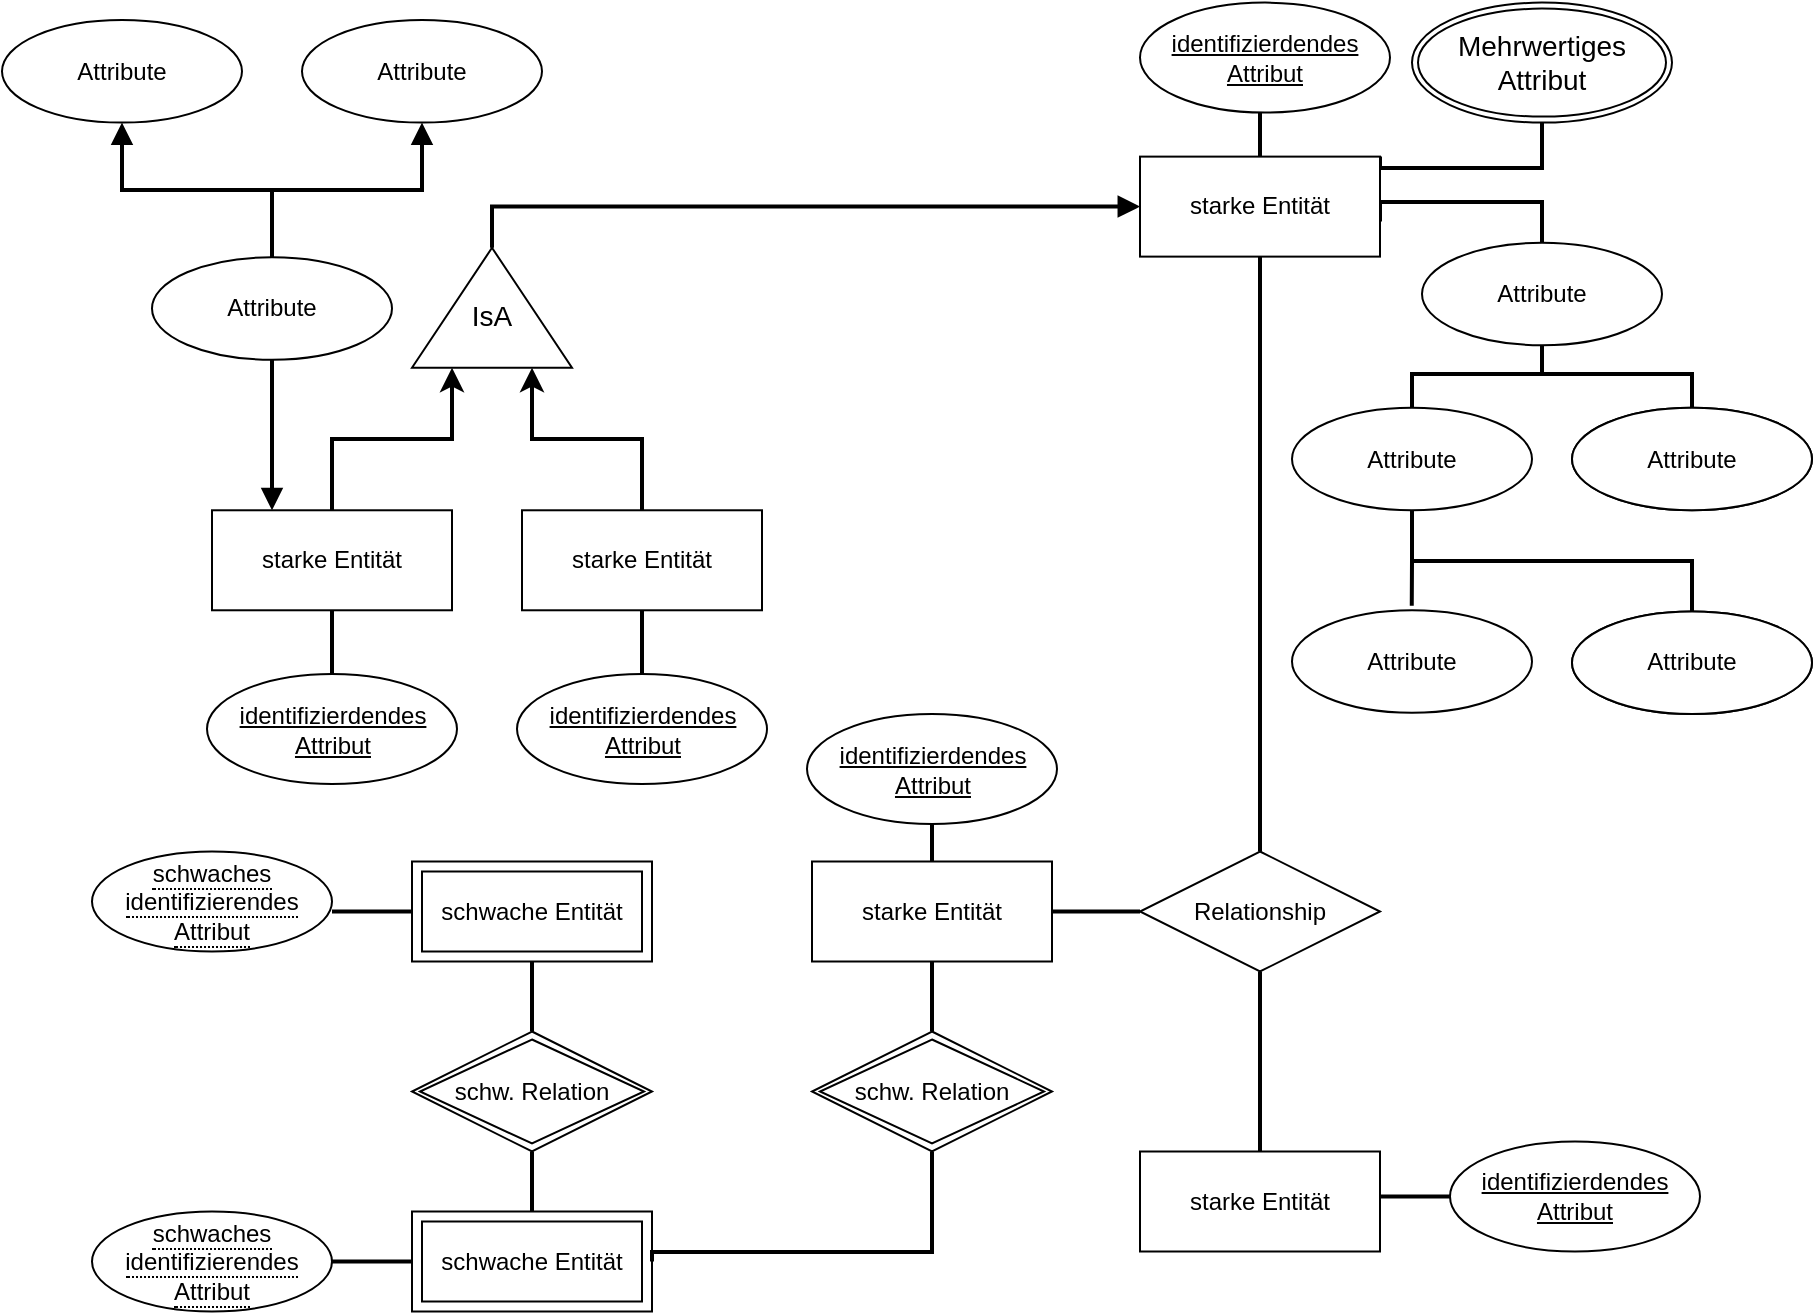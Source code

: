 <mxfile version="16.5.1" type="device"><diagram id="_nRVKE4mqUunkQMIJYMv" name="Seite-1"><mxGraphModel dx="2756" dy="-304" grid="1" gridSize="10" guides="1" tooltips="1" connect="1" arrows="1" fold="1" page="1" pageScale="1" pageWidth="827" pageHeight="1169" math="0" shadow="0"><root><mxCell id="0"/><mxCell id="1" parent="0"/><mxCell id="LipSr5xzHv-SsY5BVaKV-36" style="edgeStyle=orthogonalEdgeStyle;rounded=0;orthogonalLoop=1;jettySize=auto;html=1;entryX=1;entryY=0.5;entryDx=0;entryDy=0;endArrow=none;endFill=0;strokeWidth=2;" parent="1" source="LipSr5xzHv-SsY5BVaKV-37" edge="1"><mxGeometry relative="1" as="geometry"><mxPoint x="-990" y="2078.75" as="targetPoint"/></mxGeometry></mxCell><mxCell id="LipSr5xzHv-SsY5BVaKV-37" value="schwache Entität" style="shape=ext;margin=3;double=1;whiteSpace=wrap;html=1;align=center;" parent="1" vertex="1"><mxGeometry x="-950" y="2053.75" width="120" height="50" as="geometry"/></mxCell><mxCell id="LipSr5xzHv-SsY5BVaKV-44" style="edgeStyle=orthogonalEdgeStyle;rounded=0;orthogonalLoop=1;jettySize=auto;html=1;exitX=0.5;exitY=0;exitDx=0;exitDy=0;entryX=0.5;entryY=1;entryDx=0;entryDy=0;endArrow=none;endFill=0;strokeWidth=2;" parent="1" source="LipSr5xzHv-SsY5BVaKV-46" target="LipSr5xzHv-SsY5BVaKV-48" edge="1"><mxGeometry relative="1" as="geometry"/></mxCell><mxCell id="LipSr5xzHv-SsY5BVaKV-45" style="edgeStyle=orthogonalEdgeStyle;rounded=0;orthogonalLoop=1;jettySize=auto;html=1;entryX=1;entryY=0.5;entryDx=0;entryDy=0;endArrow=none;endFill=0;strokeWidth=2;" parent="1" source="LipSr5xzHv-SsY5BVaKV-46" edge="1"><mxGeometry relative="1" as="geometry"><mxPoint x="-990" y="2253.75" as="targetPoint"/></mxGeometry></mxCell><mxCell id="LipSr5xzHv-SsY5BVaKV-46" value="schwache Entität" style="shape=ext;margin=3;double=1;whiteSpace=wrap;html=1;align=center;" parent="1" vertex="1"><mxGeometry x="-950" y="2228.75" width="120" height="50" as="geometry"/></mxCell><mxCell id="LipSr5xzHv-SsY5BVaKV-47" style="edgeStyle=orthogonalEdgeStyle;rounded=0;orthogonalLoop=1;jettySize=auto;html=1;exitX=0.5;exitY=0;exitDx=0;exitDy=0;entryX=0.5;entryY=1;entryDx=0;entryDy=0;endArrow=none;endFill=0;strokeWidth=2;" parent="1" source="LipSr5xzHv-SsY5BVaKV-48" target="LipSr5xzHv-SsY5BVaKV-37" edge="1"><mxGeometry relative="1" as="geometry"/></mxCell><mxCell id="LipSr5xzHv-SsY5BVaKV-48" value="schw. Relation" style="shape=rhombus;double=1;perimeter=rhombusPerimeter;whiteSpace=wrap;html=1;align=center;" parent="1" vertex="1"><mxGeometry x="-950" y="2138.75" width="120" height="60" as="geometry"/></mxCell><mxCell id="LipSr5xzHv-SsY5BVaKV-49" style="edgeStyle=orthogonalEdgeStyle;rounded=0;orthogonalLoop=1;jettySize=auto;html=1;entryX=1;entryY=0.5;entryDx=0;entryDy=0;endArrow=none;endFill=0;strokeWidth=2;exitX=0.5;exitY=1;exitDx=0;exitDy=0;" parent="1" source="LipSr5xzHv-SsY5BVaKV-51" target="LipSr5xzHv-SsY5BVaKV-46" edge="1"><mxGeometry relative="1" as="geometry"><mxPoint x="-826" y="2078.75" as="targetPoint"/><Array as="points"><mxPoint x="-690" y="2249"/><mxPoint x="-830" y="2249"/></Array></mxGeometry></mxCell><mxCell id="LipSr5xzHv-SsY5BVaKV-50" style="edgeStyle=orthogonalEdgeStyle;rounded=0;orthogonalLoop=1;jettySize=auto;html=1;exitX=0.5;exitY=0;exitDx=0;exitDy=0;endArrow=none;endFill=0;strokeWidth=2;" parent="1" source="LipSr5xzHv-SsY5BVaKV-51" target="LipSr5xzHv-SsY5BVaKV-56" edge="1"><mxGeometry relative="1" as="geometry"/></mxCell><mxCell id="LipSr5xzHv-SsY5BVaKV-51" value="schw. Relation" style="shape=rhombus;double=1;perimeter=rhombusPerimeter;whiteSpace=wrap;html=1;align=center;" parent="1" vertex="1"><mxGeometry x="-750" y="2138.75" width="120" height="60" as="geometry"/></mxCell><mxCell id="LipSr5xzHv-SsY5BVaKV-55" value="&lt;span style=&quot;border-bottom: 1px dotted&quot;&gt;schwaches identifizierendes Attribut&lt;/span&gt;" style="ellipse;whiteSpace=wrap;html=1;align=center;" parent="1" vertex="1"><mxGeometry x="-1110" y="2048.75" width="120" height="50" as="geometry"/></mxCell><mxCell id="LipSr5xzHv-SsY5BVaKV-80" style="edgeStyle=orthogonalEdgeStyle;rounded=0;orthogonalLoop=1;jettySize=auto;html=1;entryX=0;entryY=0.5;entryDx=0;entryDy=0;strokeWidth=2;endArrow=none;endFill=0;" parent="1" source="LipSr5xzHv-SsY5BVaKV-56" target="LipSr5xzHv-SsY5BVaKV-76" edge="1"><mxGeometry relative="1" as="geometry"/></mxCell><mxCell id="LipSr5xzHv-SsY5BVaKV-56" value="starke Entität" style="whiteSpace=wrap;html=1;align=center;" parent="1" vertex="1"><mxGeometry x="-750" y="2053.75" width="120" height="50" as="geometry"/></mxCell><mxCell id="LipSr5xzHv-SsY5BVaKV-61" value="&lt;span style=&quot;border-bottom: 1px dotted&quot;&gt;schwaches identifizierendes Attribut&lt;/span&gt;" style="ellipse;whiteSpace=wrap;html=1;align=center;" parent="1" vertex="1"><mxGeometry x="-1110" y="2228.75" width="120" height="50" as="geometry"/></mxCell><mxCell id="LipSr5xzHv-SsY5BVaKV-63" value="identifizierdendes Attribut" style="ellipse;whiteSpace=wrap;html=1;align=center;fontStyle=4;" parent="1" vertex="1"><mxGeometry x="-752.5" y="1980" width="125" height="55" as="geometry"/></mxCell><mxCell id="LipSr5xzHv-SsY5BVaKV-71" style="edgeStyle=orthogonalEdgeStyle;rounded=0;orthogonalLoop=1;jettySize=auto;html=1;entryX=0.5;entryY=0;entryDx=0;entryDy=0;endArrow=none;endFill=0;strokeWidth=2;exitX=0.5;exitY=1;exitDx=0;exitDy=0;" parent="1" source="LipSr5xzHv-SsY5BVaKV-63" target="LipSr5xzHv-SsY5BVaKV-56" edge="1"><mxGeometry relative="1" as="geometry"><mxPoint x="-690" y="2015" as="sourcePoint"/><mxPoint x="-500" y="1535" as="targetPoint"/></mxGeometry></mxCell><mxCell id="LipSr5xzHv-SsY5BVaKV-97" style="edgeStyle=orthogonalEdgeStyle;rounded=0;orthogonalLoop=1;jettySize=auto;html=1;exitX=0.5;exitY=0;exitDx=0;exitDy=0;entryX=0;entryY=0.75;entryDx=0;entryDy=0;fontSize=14;strokeWidth=2;endArrow=classic;endFill=1;startArrow=none;startFill=0;" parent="1" source="LipSr5xzHv-SsY5BVaKV-74" target="LipSr5xzHv-SsY5BVaKV-93" edge="1"><mxGeometry relative="1" as="geometry"/></mxCell><mxCell id="LipSr5xzHv-SsY5BVaKV-74" value="starke Entität" style="whiteSpace=wrap;html=1;align=center;" parent="1" vertex="1"><mxGeometry x="-895" y="1878.14" width="120" height="50" as="geometry"/></mxCell><mxCell id="LipSr5xzHv-SsY5BVaKV-92" style="edgeStyle=orthogonalEdgeStyle;rounded=0;orthogonalLoop=1;jettySize=auto;html=1;exitX=1;exitY=0.5;exitDx=0;exitDy=0;entryX=0.5;entryY=0;entryDx=0;entryDy=0;strokeWidth=2;endArrow=none;endFill=0;" parent="1" target="LipSr5xzHv-SsY5BVaKV-82" edge="1"><mxGeometry relative="1" as="geometry"><mxPoint x="-466" y="1733.81" as="sourcePoint"/><Array as="points"><mxPoint x="-466" y="1724"/><mxPoint x="-385" y="1724"/></Array></mxGeometry></mxCell><mxCell id="LipSr5xzHv-SsY5BVaKV-102" style="edgeStyle=orthogonalEdgeStyle;rounded=0;orthogonalLoop=1;jettySize=auto;html=1;exitX=0.5;exitY=0;exitDx=0;exitDy=0;entryX=0.5;entryY=1;entryDx=0;entryDy=0;fontSize=14;strokeWidth=2;endArrow=none;endFill=0;" parent="1" source="LipSr5xzHv-SsY5BVaKV-75" edge="1"><mxGeometry relative="1" as="geometry"><mxPoint x="-526" y="1675.56" as="targetPoint"/></mxGeometry></mxCell><mxCell id="LipSr5xzHv-SsY5BVaKV-103" style="edgeStyle=orthogonalEdgeStyle;rounded=0;orthogonalLoop=1;jettySize=auto;html=1;exitX=1;exitY=0;exitDx=0;exitDy=0;entryX=0.5;entryY=1;entryDx=0;entryDy=0;fontSize=14;strokeWidth=2;endArrow=none;endFill=0;" parent="1" source="LipSr5xzHv-SsY5BVaKV-75" target="LipSr5xzHv-SsY5BVaKV-104" edge="1"><mxGeometry relative="1" as="geometry"><mxPoint x="-408.727" y="1667.925" as="targetPoint"/><Array as="points"><mxPoint x="-466" y="1707"/><mxPoint x="-385" y="1707"/></Array></mxGeometry></mxCell><mxCell id="LipSr5xzHv-SsY5BVaKV-75" value="starke Entität" style="whiteSpace=wrap;html=1;align=center;" parent="1" vertex="1"><mxGeometry x="-586" y="1701.31" width="120" height="50" as="geometry"/></mxCell><mxCell id="LipSr5xzHv-SsY5BVaKV-79" style="edgeStyle=orthogonalEdgeStyle;rounded=0;orthogonalLoop=1;jettySize=auto;html=1;exitX=0.5;exitY=0;exitDx=0;exitDy=0;entryX=0.5;entryY=1;entryDx=0;entryDy=0;strokeWidth=2;endArrow=none;endFill=0;" parent="1" source="LipSr5xzHv-SsY5BVaKV-76" target="LipSr5xzHv-SsY5BVaKV-75" edge="1"><mxGeometry relative="1" as="geometry"/></mxCell><mxCell id="LipSr5xzHv-SsY5BVaKV-86" style="edgeStyle=orthogonalEdgeStyle;rounded=0;orthogonalLoop=1;jettySize=auto;html=1;exitX=0.5;exitY=1;exitDx=0;exitDy=0;entryX=0.5;entryY=0;entryDx=0;entryDy=0;strokeWidth=2;endArrow=none;endFill=0;" parent="1" source="LipSr5xzHv-SsY5BVaKV-76" target="LipSr5xzHv-SsY5BVaKV-85" edge="1"><mxGeometry relative="1" as="geometry"/></mxCell><mxCell id="LipSr5xzHv-SsY5BVaKV-76" value="Relationship" style="shape=rhombus;perimeter=rhombusPerimeter;whiteSpace=wrap;html=1;align=center;" parent="1" vertex="1"><mxGeometry x="-586" y="2048.75" width="120" height="60" as="geometry"/></mxCell><mxCell id="LipSr5xzHv-SsY5BVaKV-113" style="edgeStyle=orthogonalEdgeStyle;rounded=0;orthogonalLoop=1;jettySize=auto;html=1;exitX=0.5;exitY=1;exitDx=0;exitDy=0;entryX=0.5;entryY=0;entryDx=0;entryDy=0;fontSize=14;strokeWidth=2;endArrow=none;endFill=0;" parent="1" source="LipSr5xzHv-SsY5BVaKV-82" target="LipSr5xzHv-SsY5BVaKV-108" edge="1"><mxGeometry relative="1" as="geometry"><Array as="points"><mxPoint x="-385" y="1810"/><mxPoint x="-310" y="1810"/></Array></mxGeometry></mxCell><mxCell id="LipSr5xzHv-SsY5BVaKV-114" style="edgeStyle=orthogonalEdgeStyle;rounded=0;orthogonalLoop=1;jettySize=auto;html=1;exitX=0.5;exitY=1;exitDx=0;exitDy=0;entryX=0.5;entryY=0;entryDx=0;entryDy=0;fontSize=14;strokeWidth=2;endArrow=none;endFill=0;" parent="1" source="LipSr5xzHv-SsY5BVaKV-82" target="LipSr5xzHv-SsY5BVaKV-84" edge="1"><mxGeometry relative="1" as="geometry"><Array as="points"><mxPoint x="-385" y="1810"/><mxPoint x="-450" y="1810"/></Array></mxGeometry></mxCell><mxCell id="LipSr5xzHv-SsY5BVaKV-82" value="Attribute" style="ellipse;whiteSpace=wrap;html=1;align=center;" parent="1" vertex="1"><mxGeometry x="-445" y="1744.39" width="120" height="51.25" as="geometry"/></mxCell><mxCell id="LipSr5xzHv-SsY5BVaKV-115" style="edgeStyle=orthogonalEdgeStyle;rounded=0;orthogonalLoop=1;jettySize=auto;html=1;entryX=0.499;entryY=-0.045;entryDx=0;entryDy=0;entryPerimeter=0;fontSize=14;strokeWidth=2;endArrow=none;endFill=0;" parent="1" source="LipSr5xzHv-SsY5BVaKV-84" target="LipSr5xzHv-SsY5BVaKV-110" edge="1"><mxGeometry relative="1" as="geometry"/></mxCell><mxCell id="LipSr5xzHv-SsY5BVaKV-116" style="edgeStyle=orthogonalEdgeStyle;rounded=0;orthogonalLoop=1;jettySize=auto;html=1;exitX=0.5;exitY=1;exitDx=0;exitDy=0;entryX=0.5;entryY=0;entryDx=0;entryDy=0;fontSize=14;strokeWidth=2;endArrow=none;endFill=0;" parent="1" source="LipSr5xzHv-SsY5BVaKV-84" target="LipSr5xzHv-SsY5BVaKV-111" edge="1"><mxGeometry relative="1" as="geometry"/></mxCell><mxCell id="LipSr5xzHv-SsY5BVaKV-84" value="Attribute" style="ellipse;whiteSpace=wrap;html=1;align=center;" parent="1" vertex="1"><mxGeometry x="-510" y="1826.89" width="120" height="51.25" as="geometry"/></mxCell><mxCell id="LipSr5xzHv-SsY5BVaKV-85" value="starke Entität" style="whiteSpace=wrap;html=1;align=center;" parent="1" vertex="1"><mxGeometry x="-586" y="2198.75" width="120" height="50" as="geometry"/></mxCell><mxCell id="LipSr5xzHv-SsY5BVaKV-88" style="edgeStyle=orthogonalEdgeStyle;rounded=0;orthogonalLoop=1;jettySize=auto;html=1;exitX=0;exitY=0.5;exitDx=0;exitDy=0;strokeWidth=2;endArrow=none;endFill=0;" parent="1" source="LipSr5xzHv-SsY5BVaKV-87" edge="1"><mxGeometry relative="1" as="geometry"><mxPoint x="-466" y="2221" as="targetPoint"/></mxGeometry></mxCell><mxCell id="LipSr5xzHv-SsY5BVaKV-87" value="identifizierdendes Attribut" style="ellipse;whiteSpace=wrap;html=1;align=center;fontStyle=4;" parent="1" vertex="1"><mxGeometry x="-431" y="2193.75" width="125" height="55" as="geometry"/></mxCell><mxCell id="LipSr5xzHv-SsY5BVaKV-117" style="edgeStyle=orthogonalEdgeStyle;rounded=0;orthogonalLoop=1;jettySize=auto;html=1;exitX=1;exitY=0.5;exitDx=0;exitDy=0;fontSize=14;startArrow=none;startFill=0;endArrow=block;endFill=1;strokeWidth=2;" parent="1" source="LipSr5xzHv-SsY5BVaKV-93" target="LipSr5xzHv-SsY5BVaKV-75" edge="1"><mxGeometry relative="1" as="geometry"/></mxCell><mxCell id="LipSr5xzHv-SsY5BVaKV-93" value="" style="triangle;whiteSpace=wrap;html=1;rotation=-90;" parent="1" vertex="1"><mxGeometry x="-940" y="1736.89" width="60" height="80" as="geometry"/></mxCell><mxCell id="LipSr5xzHv-SsY5BVaKV-94" value="IsA" style="text;html=1;strokeColor=none;fillColor=none;align=center;verticalAlign=middle;whiteSpace=wrap;rounded=0;fontSize=14;" parent="1" vertex="1"><mxGeometry x="-940" y="1765.64" width="60" height="30" as="geometry"/></mxCell><mxCell id="LipSr5xzHv-SsY5BVaKV-96" style="edgeStyle=orthogonalEdgeStyle;rounded=0;orthogonalLoop=1;jettySize=auto;html=1;exitX=0.5;exitY=0;exitDx=0;exitDy=0;entryX=0;entryY=0.25;entryDx=0;entryDy=0;fontSize=14;strokeWidth=2;endArrow=classic;endFill=1;" parent="1" source="LipSr5xzHv-SsY5BVaKV-95" target="LipSr5xzHv-SsY5BVaKV-93" edge="1"><mxGeometry relative="1" as="geometry"/></mxCell><mxCell id="LipSr5xzHv-SsY5BVaKV-95" value="starke Entität" style="whiteSpace=wrap;html=1;align=center;" parent="1" vertex="1"><mxGeometry x="-1050" y="1878.14" width="120" height="50" as="geometry"/></mxCell><mxCell id="LipSr5xzHv-SsY5BVaKV-107" style="edgeStyle=orthogonalEdgeStyle;rounded=0;orthogonalLoop=1;jettySize=auto;html=1;exitX=0.5;exitY=0;exitDx=0;exitDy=0;entryX=0.5;entryY=1;entryDx=0;entryDy=0;fontSize=14;endArrow=none;endFill=0;strokeWidth=2;" parent="1" source="LipSr5xzHv-SsY5BVaKV-98" target="LipSr5xzHv-SsY5BVaKV-74" edge="1"><mxGeometry relative="1" as="geometry"/></mxCell><mxCell id="LipSr5xzHv-SsY5BVaKV-98" value="identifizierdendes Attribut" style="ellipse;whiteSpace=wrap;html=1;align=center;fontStyle=4;" parent="1" vertex="1"><mxGeometry x="-897.5" y="1960.0" width="125" height="55" as="geometry"/></mxCell><mxCell id="LipSr5xzHv-SsY5BVaKV-106" style="edgeStyle=orthogonalEdgeStyle;rounded=0;orthogonalLoop=1;jettySize=auto;html=1;exitX=0.5;exitY=0;exitDx=0;exitDy=0;entryX=0.5;entryY=1;entryDx=0;entryDy=0;fontSize=14;endArrow=none;endFill=0;strokeWidth=2;" parent="1" source="LipSr5xzHv-SsY5BVaKV-99" target="LipSr5xzHv-SsY5BVaKV-95" edge="1"><mxGeometry relative="1" as="geometry"/></mxCell><mxCell id="LipSr5xzHv-SsY5BVaKV-99" value="identifizierdendes Attribut" style="ellipse;whiteSpace=wrap;html=1;align=center;fontStyle=4;" parent="1" vertex="1"><mxGeometry x="-1052.5" y="1960" width="125" height="55" as="geometry"/></mxCell><mxCell id="LipSr5xzHv-SsY5BVaKV-100" value="identifizierdendes Attribut" style="ellipse;whiteSpace=wrap;html=1;align=center;fontStyle=4;" parent="1" vertex="1"><mxGeometry x="-586" y="1624.31" width="125" height="55" as="geometry"/></mxCell><mxCell id="LipSr5xzHv-SsY5BVaKV-104" value="Mehrwertiges Attribut" style="ellipse;shape=doubleEllipse;margin=3;whiteSpace=wrap;html=1;align=center;fontSize=14;" parent="1" vertex="1"><mxGeometry x="-450" y="1624.31" width="130" height="60" as="geometry"/></mxCell><mxCell id="LipSr5xzHv-SsY5BVaKV-108" value="Attribute" style="ellipse;whiteSpace=wrap;html=1;align=center;" parent="1" vertex="1"><mxGeometry x="-370" y="1826.89" width="120" height="51.25" as="geometry"/></mxCell><mxCell id="LipSr5xzHv-SsY5BVaKV-110" value="Attribute" style="ellipse;whiteSpace=wrap;html=1;align=center;" parent="1" vertex="1"><mxGeometry x="-510" y="1928.14" width="120" height="51.25" as="geometry"/></mxCell><mxCell id="LipSr5xzHv-SsY5BVaKV-111" value="Attribute" style="ellipse;whiteSpace=wrap;html=1;align=center;" parent="1" vertex="1"><mxGeometry x="-370" y="1928.75" width="120" height="51.25" as="geometry"/></mxCell><mxCell id="LipSr5xzHv-SsY5BVaKV-118" value="Attribute" style="ellipse;whiteSpace=wrap;html=1;align=center;" parent="1" vertex="1"><mxGeometry x="-370" y="1928.75" width="120" height="51.25" as="geometry"/></mxCell><mxCell id="LipSr5xzHv-SsY5BVaKV-119" value="Attribute" style="ellipse;whiteSpace=wrap;html=1;align=center;" parent="1" vertex="1"><mxGeometry x="-370" y="1826.89" width="120" height="51.25" as="geometry"/></mxCell><mxCell id="LipSr5xzHv-SsY5BVaKV-120" value="Attribute" style="ellipse;whiteSpace=wrap;html=1;align=center;" parent="1" vertex="1"><mxGeometry x="-1155" y="1633.06" width="120" height="51.25" as="geometry"/></mxCell><mxCell id="LipSr5xzHv-SsY5BVaKV-123" style="edgeStyle=orthogonalEdgeStyle;rounded=0;orthogonalLoop=1;jettySize=auto;html=1;exitX=0.5;exitY=0;exitDx=0;exitDy=0;entryX=0.5;entryY=1;entryDx=0;entryDy=0;fontSize=14;startArrow=none;startFill=0;endArrow=block;endFill=1;strokeWidth=2;" parent="1" source="LipSr5xzHv-SsY5BVaKV-121" target="LipSr5xzHv-SsY5BVaKV-120" edge="1"><mxGeometry relative="1" as="geometry"/></mxCell><mxCell id="LipSr5xzHv-SsY5BVaKV-124" style="edgeStyle=orthogonalEdgeStyle;rounded=0;orthogonalLoop=1;jettySize=auto;html=1;exitX=0.5;exitY=0;exitDx=0;exitDy=0;entryX=0.5;entryY=1;entryDx=0;entryDy=0;fontSize=14;startArrow=none;startFill=0;endArrow=block;endFill=1;strokeWidth=2;" parent="1" source="LipSr5xzHv-SsY5BVaKV-121" target="LipSr5xzHv-SsY5BVaKV-122" edge="1"><mxGeometry relative="1" as="geometry"/></mxCell><mxCell id="LipSr5xzHv-SsY5BVaKV-125" style="edgeStyle=orthogonalEdgeStyle;rounded=0;orthogonalLoop=1;jettySize=auto;html=1;exitX=0.5;exitY=1;exitDx=0;exitDy=0;entryX=0.25;entryY=0;entryDx=0;entryDy=0;fontSize=14;startArrow=none;startFill=0;endArrow=block;endFill=1;strokeWidth=2;" parent="1" source="LipSr5xzHv-SsY5BVaKV-121" target="LipSr5xzHv-SsY5BVaKV-95" edge="1"><mxGeometry relative="1" as="geometry"/></mxCell><mxCell id="LipSr5xzHv-SsY5BVaKV-121" value="Attribute" style="ellipse;whiteSpace=wrap;html=1;align=center;" parent="1" vertex="1"><mxGeometry x="-1080" y="1751.62" width="120" height="51.25" as="geometry"/></mxCell><mxCell id="LipSr5xzHv-SsY5BVaKV-122" value="Attribute" style="ellipse;whiteSpace=wrap;html=1;align=center;" parent="1" vertex="1"><mxGeometry x="-1005" y="1633.06" width="120" height="51.25" as="geometry"/></mxCell></root></mxGraphModel></diagram></mxfile>